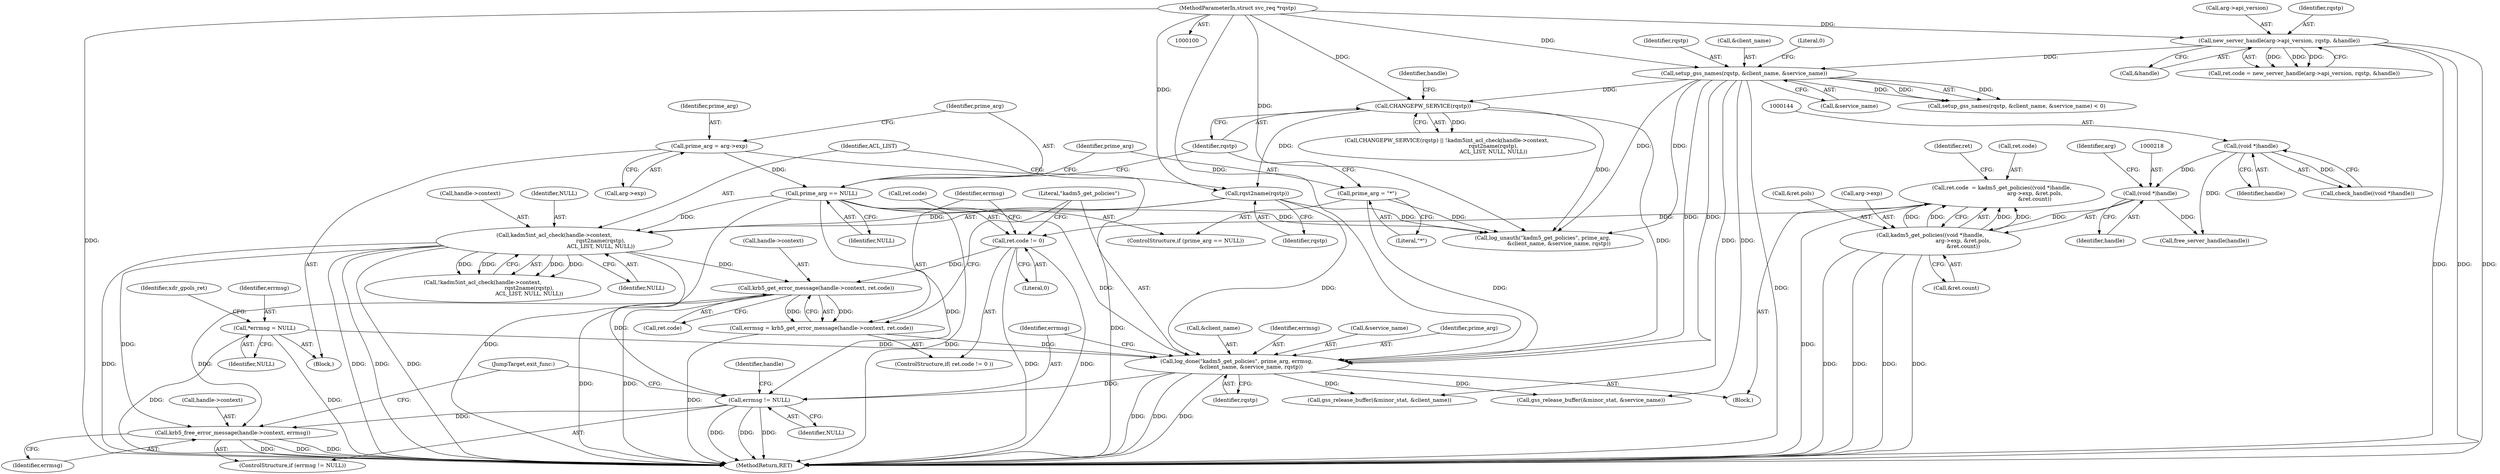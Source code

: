 digraph "0_krb5_83ed75feba32e46f736fcce0d96a0445f29b96c2_9@API" {
"1000259" [label="(Call,krb5_free_error_message(handle->context, errmsg))"];
"1000187" [label="(Call,kadm5int_acl_check(handle->context,\n                                                       rqst2name(rqstp),\n                                                       ACL_LIST, NULL, NULL))"];
"1000191" [label="(Call,rqst2name(rqstp))"];
"1000184" [label="(Call,CHANGEPW_SERVICE(rqstp))"];
"1000156" [label="(Call,setup_gss_names(rqstp, &client_name, &service_name))"];
"1000129" [label="(Call,new_server_handle(arg->api_version, rqstp, &handle))"];
"1000102" [label="(MethodParameterIn,struct svc_req *rqstp)"];
"1000176" [label="(Call,prime_arg == NULL)"];
"1000170" [label="(Call,prime_arg = arg->exp)"];
"1000239" [label="(Call,krb5_get_error_message(handle->context, ret.code))"];
"1000232" [label="(Call,ret.code != 0)"];
"1000212" [label="(Call,ret.code  = kadm5_get_policies((void *)handle,\n                                       arg->exp, &ret.pols,\n                                       &ret.count))"];
"1000216" [label="(Call,kadm5_get_policies((void *)handle,\n                                       arg->exp, &ret.pols,\n                                       &ret.count))"];
"1000217" [label="(Call,(void *)handle)"];
"1000143" [label="(Call,(void *)handle)"];
"1000256" [label="(Call,errmsg != NULL)"];
"1000246" [label="(Call,log_done(\"kadm5_get_policies\", prime_arg, errmsg,\n                 &client_name, &service_name, rqstp))"];
"1000179" [label="(Call,prime_arg = \"*\")"];
"1000237" [label="(Call,errmsg = krb5_get_error_message(handle->context, ret.code))"];
"1000117" [label="(Call,*errmsg = NULL)"];
"1000243" [label="(Call,ret.code)"];
"1000220" [label="(Call,arg->exp)"];
"1000258" [label="(Identifier,NULL)"];
"1000186" [label="(Call,!kadm5int_acl_check(handle->context,\n                                                       rqst2name(rqstp),\n                                                       ACL_LIST, NULL, NULL))"];
"1000257" [label="(Identifier,errmsg)"];
"1000232" [label="(Call,ret.code != 0)"];
"1000212" [label="(Call,ret.code  = kadm5_get_policies((void *)handle,\n                                       arg->exp, &ret.pols,\n                                       &ret.count))"];
"1000270" [label="(Call,gss_release_buffer(&minor_stat, &service_name))"];
"1000117" [label="(Call,*errmsg = NULL)"];
"1000213" [label="(Call,ret.code)"];
"1000219" [label="(Identifier,handle)"];
"1000156" [label="(Call,setup_gss_names(rqstp, &client_name, &service_name))"];
"1000118" [label="(Identifier,errmsg)"];
"1000211" [label="(Block,)"];
"1000178" [label="(Identifier,NULL)"];
"1000217" [label="(Call,(void *)handle)"];
"1000240" [label="(Call,handle->context)"];
"1000162" [label="(Literal,0)"];
"1000265" [label="(Call,gss_release_buffer(&minor_stat, &client_name))"];
"1000275" [label="(Call,free_server_handle(handle))"];
"1000233" [label="(Call,ret.code)"];
"1000195" [label="(Identifier,NULL)"];
"1000179" [label="(Call,prime_arg = \"*\")"];
"1000176" [label="(Call,prime_arg == NULL)"];
"1000170" [label="(Call,prime_arg = arg->exp)"];
"1000145" [label="(Identifier,handle)"];
"1000234" [label="(Identifier,ret)"];
"1000236" [label="(Literal,0)"];
"1000227" [label="(Call,&ret.count)"];
"1000247" [label="(Literal,\"kadm5_get_policies\")"];
"1000177" [label="(Identifier,prime_arg)"];
"1000252" [label="(Call,&service_name)"];
"1000256" [label="(Call,errmsg != NULL)"];
"1000143" [label="(Call,(void *)handle)"];
"1000248" [label="(Identifier,prime_arg)"];
"1000171" [label="(Identifier,prime_arg)"];
"1000189" [label="(Identifier,handle)"];
"1000142" [label="(Call,check_handle((void *)handle))"];
"1000119" [label="(Identifier,NULL)"];
"1000160" [label="(Call,&service_name)"];
"1000216" [label="(Call,kadm5_get_policies((void *)handle,\n                                       arg->exp, &ret.pols,\n                                       &ret.count))"];
"1000264" [label="(JumpTarget,exit_func:)"];
"1000102" [label="(MethodParameterIn,struct svc_req *rqstp)"];
"1000263" [label="(Identifier,errmsg)"];
"1000192" [label="(Identifier,rqstp)"];
"1000260" [label="(Call,handle->context)"];
"1000231" [label="(ControlStructure,if( ret.code != 0 ))"];
"1000175" [label="(ControlStructure,if (prime_arg == NULL))"];
"1000250" [label="(Call,&client_name)"];
"1000130" [label="(Call,arg->api_version)"];
"1000249" [label="(Identifier,errmsg)"];
"1000155" [label="(Call,setup_gss_names(rqstp, &client_name, &service_name) < 0)"];
"1000157" [label="(Identifier,rqstp)"];
"1000183" [label="(Call,CHANGEPW_SERVICE(rqstp) || !kadm5int_acl_check(handle->context,\n                                                       rqst2name(rqstp),\n                                                       ACL_LIST, NULL, NULL))"];
"1000133" [label="(Identifier,rqstp)"];
"1000103" [label="(Block,)"];
"1000134" [label="(Call,&handle)"];
"1000280" [label="(MethodReturn,RET)"];
"1000259" [label="(Call,krb5_free_error_message(handle->context, errmsg))"];
"1000158" [label="(Call,&client_name)"];
"1000121" [label="(Identifier,xdr_gpols_ret)"];
"1000254" [label="(Identifier,rqstp)"];
"1000188" [label="(Call,handle->context)"];
"1000221" [label="(Identifier,arg)"];
"1000246" [label="(Call,log_done(\"kadm5_get_policies\", prime_arg, errmsg,\n                 &client_name, &service_name, rqstp))"];
"1000191" [label="(Call,rqst2name(rqstp))"];
"1000223" [label="(Call,&ret.pols)"];
"1000194" [label="(Identifier,NULL)"];
"1000180" [label="(Identifier,prime_arg)"];
"1000184" [label="(Call,CHANGEPW_SERVICE(rqstp))"];
"1000129" [label="(Call,new_server_handle(arg->api_version, rqstp, &handle))"];
"1000237" [label="(Call,errmsg = krb5_get_error_message(handle->context, ret.code))"];
"1000187" [label="(Call,kadm5int_acl_check(handle->context,\n                                                       rqst2name(rqstp),\n                                                       ACL_LIST, NULL, NULL))"];
"1000125" [label="(Call,ret.code = new_server_handle(arg->api_version, rqstp, &handle))"];
"1000255" [label="(ControlStructure,if (errmsg != NULL))"];
"1000202" [label="(Call,log_unauth(\"kadm5_get_policies\", prime_arg,\n                   &client_name, &service_name, rqstp))"];
"1000238" [label="(Identifier,errmsg)"];
"1000261" [label="(Identifier,handle)"];
"1000172" [label="(Call,arg->exp)"];
"1000185" [label="(Identifier,rqstp)"];
"1000193" [label="(Identifier,ACL_LIST)"];
"1000239" [label="(Call,krb5_get_error_message(handle->context, ret.code))"];
"1000181" [label="(Literal,\"*\")"];
"1000259" -> "1000255"  [label="AST: "];
"1000259" -> "1000263"  [label="CFG: "];
"1000260" -> "1000259"  [label="AST: "];
"1000263" -> "1000259"  [label="AST: "];
"1000264" -> "1000259"  [label="CFG: "];
"1000259" -> "1000280"  [label="DDG: "];
"1000259" -> "1000280"  [label="DDG: "];
"1000259" -> "1000280"  [label="DDG: "];
"1000187" -> "1000259"  [label="DDG: "];
"1000239" -> "1000259"  [label="DDG: "];
"1000256" -> "1000259"  [label="DDG: "];
"1000187" -> "1000186"  [label="AST: "];
"1000187" -> "1000195"  [label="CFG: "];
"1000188" -> "1000187"  [label="AST: "];
"1000191" -> "1000187"  [label="AST: "];
"1000193" -> "1000187"  [label="AST: "];
"1000194" -> "1000187"  [label="AST: "];
"1000195" -> "1000187"  [label="AST: "];
"1000186" -> "1000187"  [label="CFG: "];
"1000187" -> "1000280"  [label="DDG: "];
"1000187" -> "1000280"  [label="DDG: "];
"1000187" -> "1000280"  [label="DDG: "];
"1000187" -> "1000280"  [label="DDG: "];
"1000187" -> "1000186"  [label="DDG: "];
"1000187" -> "1000186"  [label="DDG: "];
"1000187" -> "1000186"  [label="DDG: "];
"1000187" -> "1000186"  [label="DDG: "];
"1000191" -> "1000187"  [label="DDG: "];
"1000176" -> "1000187"  [label="DDG: "];
"1000187" -> "1000239"  [label="DDG: "];
"1000187" -> "1000256"  [label="DDG: "];
"1000191" -> "1000192"  [label="CFG: "];
"1000192" -> "1000191"  [label="AST: "];
"1000193" -> "1000191"  [label="CFG: "];
"1000184" -> "1000191"  [label="DDG: "];
"1000102" -> "1000191"  [label="DDG: "];
"1000191" -> "1000202"  [label="DDG: "];
"1000191" -> "1000246"  [label="DDG: "];
"1000184" -> "1000183"  [label="AST: "];
"1000184" -> "1000185"  [label="CFG: "];
"1000185" -> "1000184"  [label="AST: "];
"1000189" -> "1000184"  [label="CFG: "];
"1000183" -> "1000184"  [label="CFG: "];
"1000184" -> "1000183"  [label="DDG: "];
"1000156" -> "1000184"  [label="DDG: "];
"1000102" -> "1000184"  [label="DDG: "];
"1000184" -> "1000202"  [label="DDG: "];
"1000184" -> "1000246"  [label="DDG: "];
"1000156" -> "1000155"  [label="AST: "];
"1000156" -> "1000160"  [label="CFG: "];
"1000157" -> "1000156"  [label="AST: "];
"1000158" -> "1000156"  [label="AST: "];
"1000160" -> "1000156"  [label="AST: "];
"1000162" -> "1000156"  [label="CFG: "];
"1000156" -> "1000280"  [label="DDG: "];
"1000156" -> "1000155"  [label="DDG: "];
"1000156" -> "1000155"  [label="DDG: "];
"1000156" -> "1000155"  [label="DDG: "];
"1000129" -> "1000156"  [label="DDG: "];
"1000102" -> "1000156"  [label="DDG: "];
"1000156" -> "1000202"  [label="DDG: "];
"1000156" -> "1000202"  [label="DDG: "];
"1000156" -> "1000246"  [label="DDG: "];
"1000156" -> "1000246"  [label="DDG: "];
"1000156" -> "1000265"  [label="DDG: "];
"1000156" -> "1000270"  [label="DDG: "];
"1000129" -> "1000125"  [label="AST: "];
"1000129" -> "1000134"  [label="CFG: "];
"1000130" -> "1000129"  [label="AST: "];
"1000133" -> "1000129"  [label="AST: "];
"1000134" -> "1000129"  [label="AST: "];
"1000125" -> "1000129"  [label="CFG: "];
"1000129" -> "1000280"  [label="DDG: "];
"1000129" -> "1000280"  [label="DDG: "];
"1000129" -> "1000280"  [label="DDG: "];
"1000129" -> "1000125"  [label="DDG: "];
"1000129" -> "1000125"  [label="DDG: "];
"1000129" -> "1000125"  [label="DDG: "];
"1000102" -> "1000129"  [label="DDG: "];
"1000102" -> "1000100"  [label="AST: "];
"1000102" -> "1000280"  [label="DDG: "];
"1000102" -> "1000202"  [label="DDG: "];
"1000102" -> "1000246"  [label="DDG: "];
"1000176" -> "1000175"  [label="AST: "];
"1000176" -> "1000178"  [label="CFG: "];
"1000177" -> "1000176"  [label="AST: "];
"1000178" -> "1000176"  [label="AST: "];
"1000180" -> "1000176"  [label="CFG: "];
"1000185" -> "1000176"  [label="CFG: "];
"1000176" -> "1000280"  [label="DDG: "];
"1000176" -> "1000280"  [label="DDG: "];
"1000170" -> "1000176"  [label="DDG: "];
"1000176" -> "1000202"  [label="DDG: "];
"1000176" -> "1000246"  [label="DDG: "];
"1000176" -> "1000256"  [label="DDG: "];
"1000170" -> "1000103"  [label="AST: "];
"1000170" -> "1000172"  [label="CFG: "];
"1000171" -> "1000170"  [label="AST: "];
"1000172" -> "1000170"  [label="AST: "];
"1000177" -> "1000170"  [label="CFG: "];
"1000170" -> "1000280"  [label="DDG: "];
"1000239" -> "1000237"  [label="AST: "];
"1000239" -> "1000243"  [label="CFG: "];
"1000240" -> "1000239"  [label="AST: "];
"1000243" -> "1000239"  [label="AST: "];
"1000237" -> "1000239"  [label="CFG: "];
"1000239" -> "1000280"  [label="DDG: "];
"1000239" -> "1000280"  [label="DDG: "];
"1000239" -> "1000237"  [label="DDG: "];
"1000239" -> "1000237"  [label="DDG: "];
"1000232" -> "1000239"  [label="DDG: "];
"1000232" -> "1000231"  [label="AST: "];
"1000232" -> "1000236"  [label="CFG: "];
"1000233" -> "1000232"  [label="AST: "];
"1000236" -> "1000232"  [label="AST: "];
"1000238" -> "1000232"  [label="CFG: "];
"1000247" -> "1000232"  [label="CFG: "];
"1000232" -> "1000280"  [label="DDG: "];
"1000232" -> "1000280"  [label="DDG: "];
"1000212" -> "1000232"  [label="DDG: "];
"1000212" -> "1000211"  [label="AST: "];
"1000212" -> "1000216"  [label="CFG: "];
"1000213" -> "1000212"  [label="AST: "];
"1000216" -> "1000212"  [label="AST: "];
"1000234" -> "1000212"  [label="CFG: "];
"1000212" -> "1000280"  [label="DDG: "];
"1000216" -> "1000212"  [label="DDG: "];
"1000216" -> "1000212"  [label="DDG: "];
"1000216" -> "1000212"  [label="DDG: "];
"1000216" -> "1000212"  [label="DDG: "];
"1000216" -> "1000227"  [label="CFG: "];
"1000217" -> "1000216"  [label="AST: "];
"1000220" -> "1000216"  [label="AST: "];
"1000223" -> "1000216"  [label="AST: "];
"1000227" -> "1000216"  [label="AST: "];
"1000216" -> "1000280"  [label="DDG: "];
"1000216" -> "1000280"  [label="DDG: "];
"1000216" -> "1000280"  [label="DDG: "];
"1000216" -> "1000280"  [label="DDG: "];
"1000217" -> "1000216"  [label="DDG: "];
"1000217" -> "1000219"  [label="CFG: "];
"1000218" -> "1000217"  [label="AST: "];
"1000219" -> "1000217"  [label="AST: "];
"1000221" -> "1000217"  [label="CFG: "];
"1000143" -> "1000217"  [label="DDG: "];
"1000217" -> "1000275"  [label="DDG: "];
"1000143" -> "1000142"  [label="AST: "];
"1000143" -> "1000145"  [label="CFG: "];
"1000144" -> "1000143"  [label="AST: "];
"1000145" -> "1000143"  [label="AST: "];
"1000142" -> "1000143"  [label="CFG: "];
"1000143" -> "1000142"  [label="DDG: "];
"1000143" -> "1000275"  [label="DDG: "];
"1000256" -> "1000255"  [label="AST: "];
"1000256" -> "1000258"  [label="CFG: "];
"1000257" -> "1000256"  [label="AST: "];
"1000258" -> "1000256"  [label="AST: "];
"1000261" -> "1000256"  [label="CFG: "];
"1000264" -> "1000256"  [label="CFG: "];
"1000256" -> "1000280"  [label="DDG: "];
"1000256" -> "1000280"  [label="DDG: "];
"1000256" -> "1000280"  [label="DDG: "];
"1000246" -> "1000256"  [label="DDG: "];
"1000246" -> "1000211"  [label="AST: "];
"1000246" -> "1000254"  [label="CFG: "];
"1000247" -> "1000246"  [label="AST: "];
"1000248" -> "1000246"  [label="AST: "];
"1000249" -> "1000246"  [label="AST: "];
"1000250" -> "1000246"  [label="AST: "];
"1000252" -> "1000246"  [label="AST: "];
"1000254" -> "1000246"  [label="AST: "];
"1000257" -> "1000246"  [label="CFG: "];
"1000246" -> "1000280"  [label="DDG: "];
"1000246" -> "1000280"  [label="DDG: "];
"1000246" -> "1000280"  [label="DDG: "];
"1000179" -> "1000246"  [label="DDG: "];
"1000237" -> "1000246"  [label="DDG: "];
"1000117" -> "1000246"  [label="DDG: "];
"1000246" -> "1000265"  [label="DDG: "];
"1000246" -> "1000270"  [label="DDG: "];
"1000179" -> "1000175"  [label="AST: "];
"1000179" -> "1000181"  [label="CFG: "];
"1000180" -> "1000179"  [label="AST: "];
"1000181" -> "1000179"  [label="AST: "];
"1000185" -> "1000179"  [label="CFG: "];
"1000179" -> "1000202"  [label="DDG: "];
"1000237" -> "1000231"  [label="AST: "];
"1000238" -> "1000237"  [label="AST: "];
"1000247" -> "1000237"  [label="CFG: "];
"1000237" -> "1000280"  [label="DDG: "];
"1000117" -> "1000103"  [label="AST: "];
"1000117" -> "1000119"  [label="CFG: "];
"1000118" -> "1000117"  [label="AST: "];
"1000119" -> "1000117"  [label="AST: "];
"1000121" -> "1000117"  [label="CFG: "];
"1000117" -> "1000280"  [label="DDG: "];
"1000117" -> "1000280"  [label="DDG: "];
}
